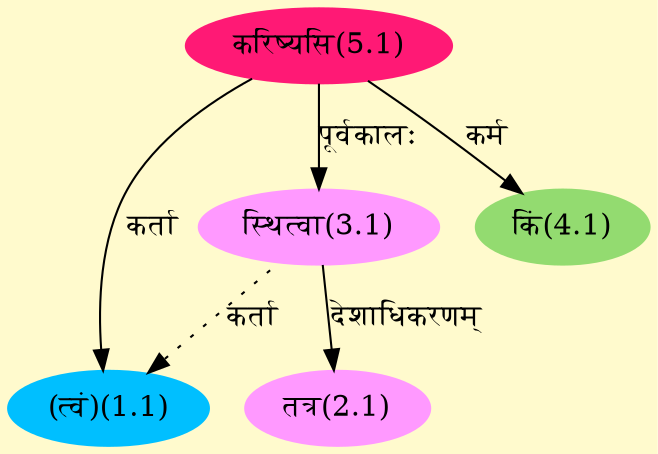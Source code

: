 digraph G{
rankdir=BT;
 compound=true;
 bgcolor="lemonchiffon1";
Node1_1 [style=filled, color="#00BFFF" label = "(त्वं)(1.1)"]
Node5_1 [style=filled, color="#FF1975" label = "करिष्यसि(5.1)"]
Node3_1 [style=filled, color="#FF99FF" label = "स्थित्वा(3.1)"]
Node2_1 [style=filled, color="#FF99FF" label = "तत्र(2.1)"]
Node4_1 [style=filled, color="#93DB70" label = "किं(4.1)"]
/* Start of Relations section */

Node1_1 -> Node5_1 [  label="कर्ता"  dir="back" ]
Node1_1 -> Node3_1 [ style=dotted label="कर्ता"  dir="back" ]
Node2_1 -> Node3_1 [  label="देशाधिकरणम्"  dir="back" ]
Node3_1 -> Node5_1 [  label="पूर्वकालः"  dir="back" ]
Node4_1 -> Node5_1 [  label="कर्म"  dir="back" ]
}
